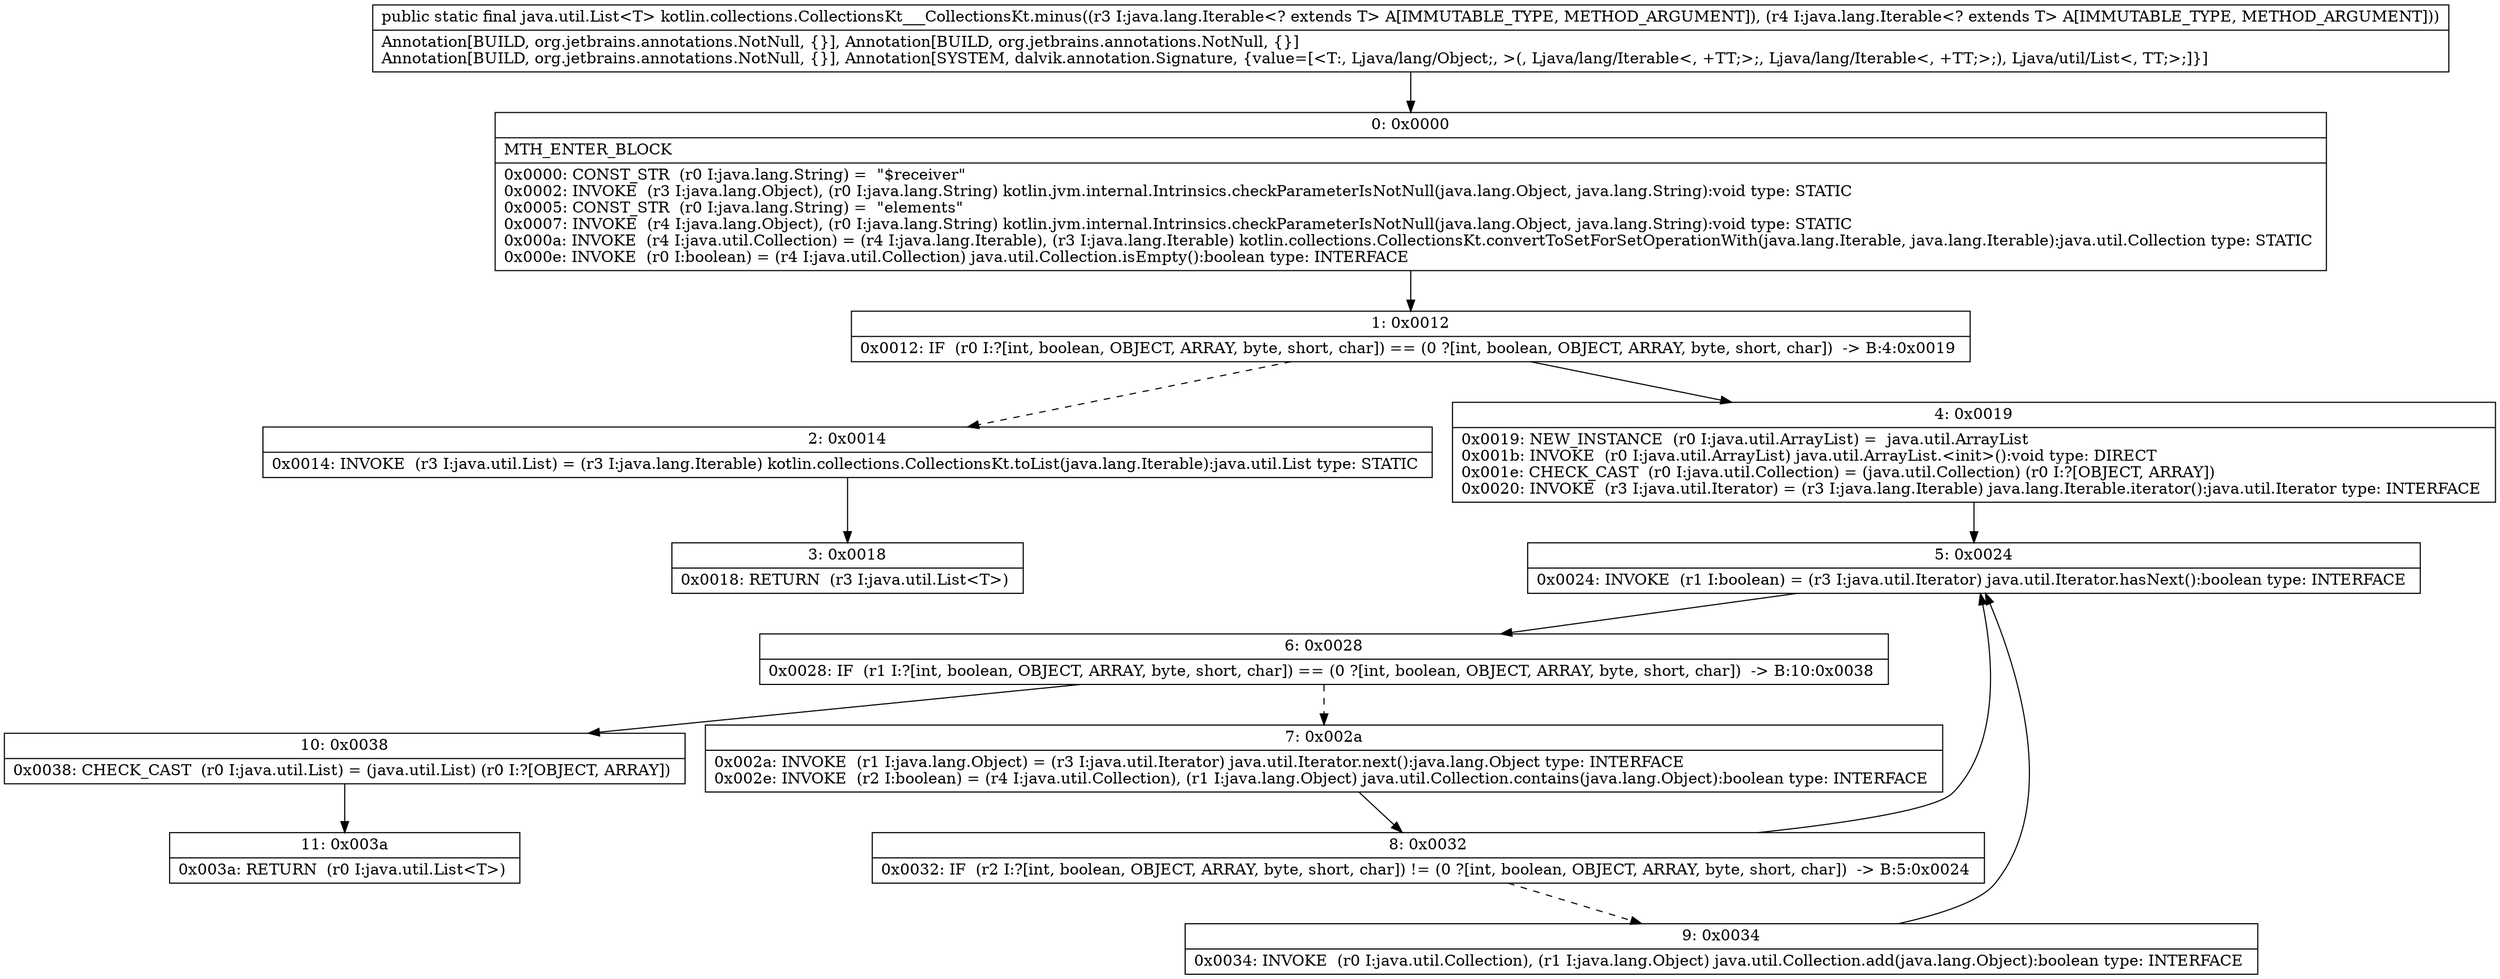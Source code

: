digraph "CFG forkotlin.collections.CollectionsKt___CollectionsKt.minus(Ljava\/lang\/Iterable;Ljava\/lang\/Iterable;)Ljava\/util\/List;" {
Node_0 [shape=record,label="{0\:\ 0x0000|MTH_ENTER_BLOCK\l|0x0000: CONST_STR  (r0 I:java.lang.String) =  \"$receiver\" \l0x0002: INVOKE  (r3 I:java.lang.Object), (r0 I:java.lang.String) kotlin.jvm.internal.Intrinsics.checkParameterIsNotNull(java.lang.Object, java.lang.String):void type: STATIC \l0x0005: CONST_STR  (r0 I:java.lang.String) =  \"elements\" \l0x0007: INVOKE  (r4 I:java.lang.Object), (r0 I:java.lang.String) kotlin.jvm.internal.Intrinsics.checkParameterIsNotNull(java.lang.Object, java.lang.String):void type: STATIC \l0x000a: INVOKE  (r4 I:java.util.Collection) = (r4 I:java.lang.Iterable), (r3 I:java.lang.Iterable) kotlin.collections.CollectionsKt.convertToSetForSetOperationWith(java.lang.Iterable, java.lang.Iterable):java.util.Collection type: STATIC \l0x000e: INVOKE  (r0 I:boolean) = (r4 I:java.util.Collection) java.util.Collection.isEmpty():boolean type: INTERFACE \l}"];
Node_1 [shape=record,label="{1\:\ 0x0012|0x0012: IF  (r0 I:?[int, boolean, OBJECT, ARRAY, byte, short, char]) == (0 ?[int, boolean, OBJECT, ARRAY, byte, short, char])  \-\> B:4:0x0019 \l}"];
Node_2 [shape=record,label="{2\:\ 0x0014|0x0014: INVOKE  (r3 I:java.util.List) = (r3 I:java.lang.Iterable) kotlin.collections.CollectionsKt.toList(java.lang.Iterable):java.util.List type: STATIC \l}"];
Node_3 [shape=record,label="{3\:\ 0x0018|0x0018: RETURN  (r3 I:java.util.List\<T\>) \l}"];
Node_4 [shape=record,label="{4\:\ 0x0019|0x0019: NEW_INSTANCE  (r0 I:java.util.ArrayList) =  java.util.ArrayList \l0x001b: INVOKE  (r0 I:java.util.ArrayList) java.util.ArrayList.\<init\>():void type: DIRECT \l0x001e: CHECK_CAST  (r0 I:java.util.Collection) = (java.util.Collection) (r0 I:?[OBJECT, ARRAY]) \l0x0020: INVOKE  (r3 I:java.util.Iterator) = (r3 I:java.lang.Iterable) java.lang.Iterable.iterator():java.util.Iterator type: INTERFACE \l}"];
Node_5 [shape=record,label="{5\:\ 0x0024|0x0024: INVOKE  (r1 I:boolean) = (r3 I:java.util.Iterator) java.util.Iterator.hasNext():boolean type: INTERFACE \l}"];
Node_6 [shape=record,label="{6\:\ 0x0028|0x0028: IF  (r1 I:?[int, boolean, OBJECT, ARRAY, byte, short, char]) == (0 ?[int, boolean, OBJECT, ARRAY, byte, short, char])  \-\> B:10:0x0038 \l}"];
Node_7 [shape=record,label="{7\:\ 0x002a|0x002a: INVOKE  (r1 I:java.lang.Object) = (r3 I:java.util.Iterator) java.util.Iterator.next():java.lang.Object type: INTERFACE \l0x002e: INVOKE  (r2 I:boolean) = (r4 I:java.util.Collection), (r1 I:java.lang.Object) java.util.Collection.contains(java.lang.Object):boolean type: INTERFACE \l}"];
Node_8 [shape=record,label="{8\:\ 0x0032|0x0032: IF  (r2 I:?[int, boolean, OBJECT, ARRAY, byte, short, char]) != (0 ?[int, boolean, OBJECT, ARRAY, byte, short, char])  \-\> B:5:0x0024 \l}"];
Node_9 [shape=record,label="{9\:\ 0x0034|0x0034: INVOKE  (r0 I:java.util.Collection), (r1 I:java.lang.Object) java.util.Collection.add(java.lang.Object):boolean type: INTERFACE \l}"];
Node_10 [shape=record,label="{10\:\ 0x0038|0x0038: CHECK_CAST  (r0 I:java.util.List) = (java.util.List) (r0 I:?[OBJECT, ARRAY]) \l}"];
Node_11 [shape=record,label="{11\:\ 0x003a|0x003a: RETURN  (r0 I:java.util.List\<T\>) \l}"];
MethodNode[shape=record,label="{public static final java.util.List\<T\> kotlin.collections.CollectionsKt___CollectionsKt.minus((r3 I:java.lang.Iterable\<? extends T\> A[IMMUTABLE_TYPE, METHOD_ARGUMENT]), (r4 I:java.lang.Iterable\<? extends T\> A[IMMUTABLE_TYPE, METHOD_ARGUMENT]))  | Annotation[BUILD, org.jetbrains.annotations.NotNull, \{\}], Annotation[BUILD, org.jetbrains.annotations.NotNull, \{\}]\lAnnotation[BUILD, org.jetbrains.annotations.NotNull, \{\}], Annotation[SYSTEM, dalvik.annotation.Signature, \{value=[\<T:, Ljava\/lang\/Object;, \>(, Ljava\/lang\/Iterable\<, +TT;\>;, Ljava\/lang\/Iterable\<, +TT;\>;), Ljava\/util\/List\<, TT;\>;]\}]\l}"];
MethodNode -> Node_0;
Node_0 -> Node_1;
Node_1 -> Node_2[style=dashed];
Node_1 -> Node_4;
Node_2 -> Node_3;
Node_4 -> Node_5;
Node_5 -> Node_6;
Node_6 -> Node_7[style=dashed];
Node_6 -> Node_10;
Node_7 -> Node_8;
Node_8 -> Node_5;
Node_8 -> Node_9[style=dashed];
Node_9 -> Node_5;
Node_10 -> Node_11;
}

